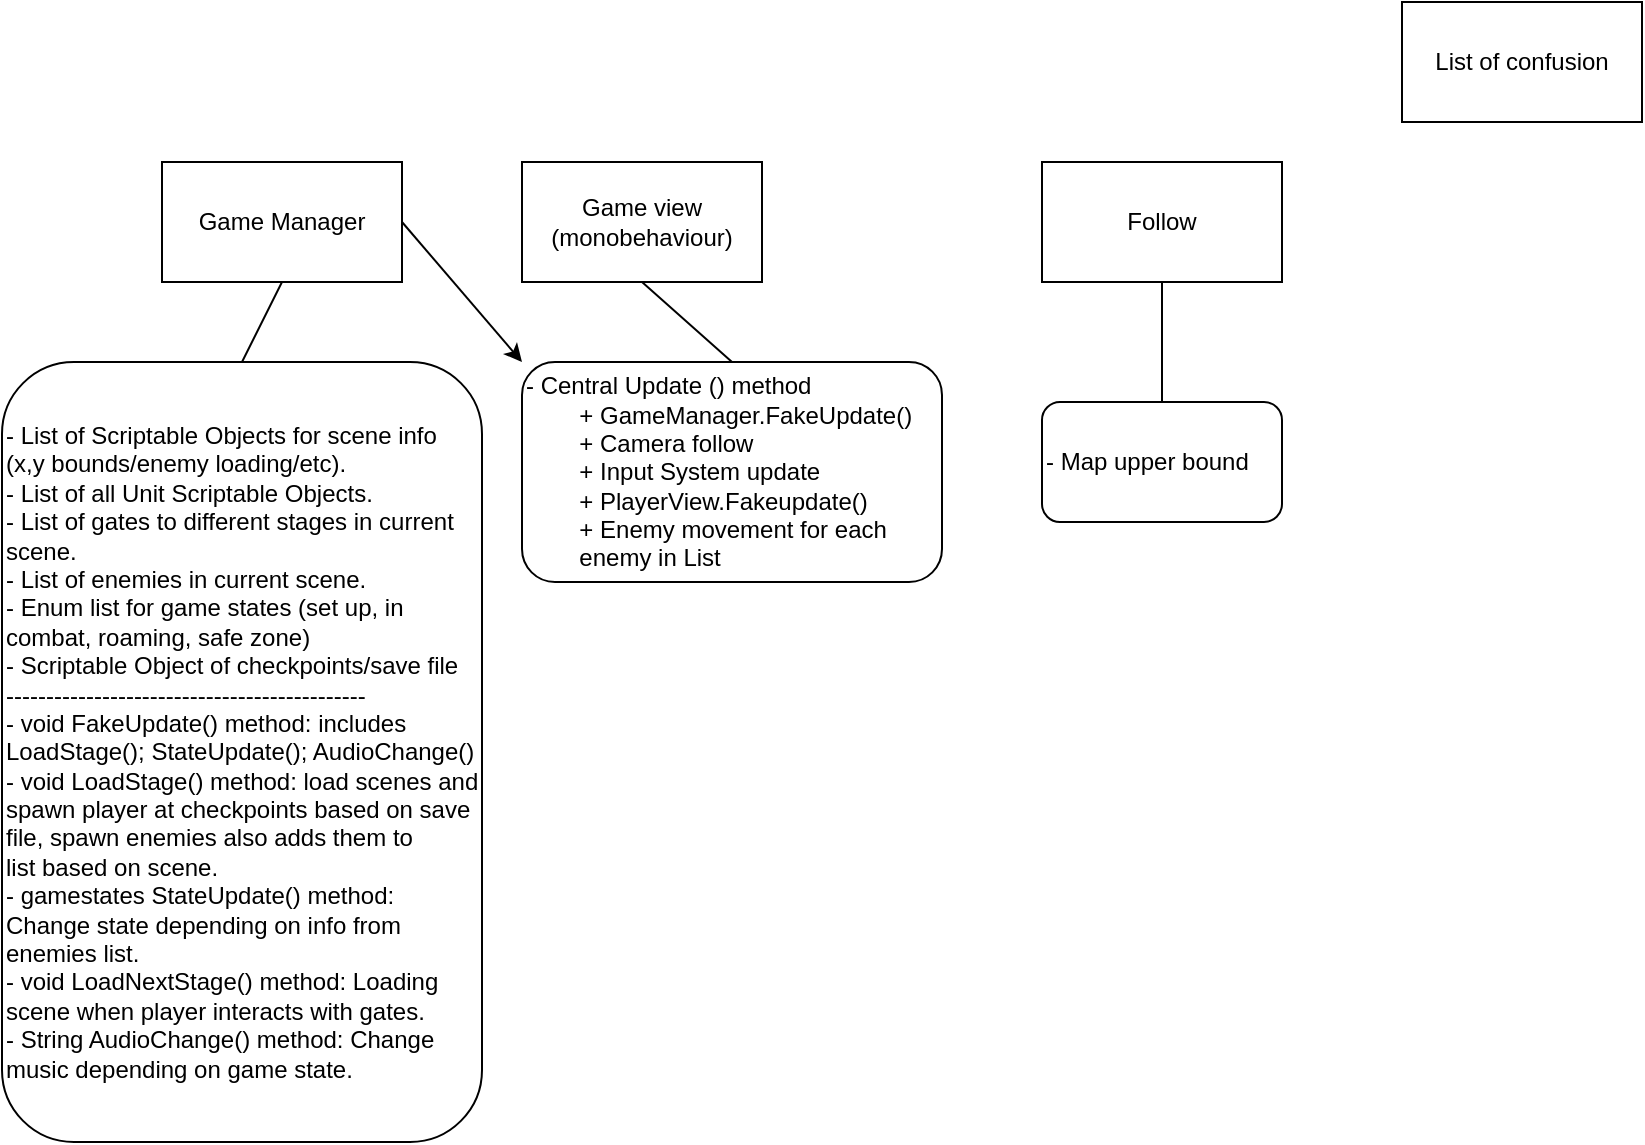 <mxfile version="24.6.4" type="github">
  <diagram name="Page-1" id="mTxW90itcaq0r1PfPk89">
    <mxGraphModel dx="1009" dy="581" grid="1" gridSize="10" guides="1" tooltips="1" connect="1" arrows="1" fold="1" page="1" pageScale="1" pageWidth="850" pageHeight="1100" math="0" shadow="0">
      <root>
        <mxCell id="0" />
        <mxCell id="1" parent="0" />
        <mxCell id="rR1IcOJ0TdtoFGJN7YsJ-1" value="Game Manager" style="rounded=0;whiteSpace=wrap;html=1;" parent="1" vertex="1">
          <mxGeometry x="80" y="110" width="120" height="60" as="geometry" />
        </mxCell>
        <mxCell id="rR1IcOJ0TdtoFGJN7YsJ-4" value="&lt;div&gt;- List of Scriptable Objects for scene info (x,y bounds/enemy loading/etc).&lt;/div&gt;&lt;div&gt;- List of all Unit Scriptable Objects.&lt;/div&gt;&lt;div&gt;- List of gates to different stages in current scene.&lt;/div&gt;&lt;div&gt;- List of enemies in current scene.&lt;br&gt;&lt;/div&gt;&lt;div&gt;- Enum list for game states (set up, in combat, roaming, safe zone)&lt;/div&gt;&lt;div&gt;- Scriptable Object of checkpoints/save file&lt;/div&gt;&lt;div&gt;---------------------------------------------&lt;/div&gt;&lt;div&gt;- void FakeUpdate() method: includes LoadStage(); StateUpdate(); AudioChange()&lt;/div&gt;&lt;div&gt;- void LoadStage() method: load scenes and spawn player at checkpoints&amp;nbsp;&lt;span style=&quot;background-color: initial;&quot;&gt;based on save file&lt;/span&gt;&lt;span style=&quot;background-color: initial;&quot;&gt;, spawn enemies also adds them to list&amp;nbsp;&lt;/span&gt;&lt;span style=&quot;background-color: initial;&quot;&gt;based on scene&lt;/span&gt;&lt;span style=&quot;background-color: initial;&quot;&gt;.&lt;/span&gt;&lt;/div&gt;&lt;div&gt;- gamestates StateUpdate() method: Change state depending on info from enemies list.&lt;/div&gt;&lt;div&gt;- void LoadNextStage() method: Loading scene when player interacts with gates.&lt;/div&gt;&lt;div&gt;- String AudioChange() method: Change music depending on game state.&lt;/div&gt;" style="rounded=1;whiteSpace=wrap;html=1;align=left;" parent="1" vertex="1">
          <mxGeometry y="210" width="240" height="390" as="geometry" />
        </mxCell>
        <mxCell id="rR1IcOJ0TdtoFGJN7YsJ-5" value="" style="endArrow=none;html=1;rounded=0;exitX=0.5;exitY=0;exitDx=0;exitDy=0;entryX=0.5;entryY=1;entryDx=0;entryDy=0;" parent="1" source="rR1IcOJ0TdtoFGJN7YsJ-4" target="rR1IcOJ0TdtoFGJN7YsJ-1" edge="1">
          <mxGeometry width="50" height="50" relative="1" as="geometry">
            <mxPoint x="400" y="330" as="sourcePoint" />
            <mxPoint x="450" y="280" as="targetPoint" />
          </mxGeometry>
        </mxCell>
        <mxCell id="rR1IcOJ0TdtoFGJN7YsJ-6" value="Game view (monobehaviour)" style="rounded=0;whiteSpace=wrap;html=1;" parent="1" vertex="1">
          <mxGeometry x="260" y="110" width="120" height="60" as="geometry" />
        </mxCell>
        <mxCell id="rR1IcOJ0TdtoFGJN7YsJ-7" value="&lt;div&gt;- Central Update () method&lt;/div&gt;&lt;div&gt;&lt;span style=&quot;white-space: pre;&quot;&gt;&#x9;&lt;/span&gt;+ GameManager.FakeUpdate()&lt;br&gt;&lt;/div&gt;&lt;div&gt;&lt;span style=&quot;white-space: pre;&quot;&gt;&#x9;&lt;/span&gt;+ Camera follow&lt;br&gt;&lt;/div&gt;&lt;div&gt;&lt;span style=&quot;white-space: pre;&quot;&gt;&#x9;&lt;/span&gt;+ Input System update&lt;br&gt;&lt;/div&gt;&lt;div&gt;&lt;span style=&quot;white-space: pre;&quot;&gt;&#x9;&lt;/span&gt;+ PlayerView.Fakeupdate()&lt;br&gt;&lt;/div&gt;&lt;div&gt;&lt;span style=&quot;white-space: pre;&quot;&gt;&#x9;&lt;/span&gt;+ Enemy movement for each &lt;span style=&quot;white-space: pre;&quot;&gt;&#x9;&lt;/span&gt;enemy in List&lt;br&gt;&lt;/div&gt;" style="rounded=1;whiteSpace=wrap;html=1;align=left;" parent="1" vertex="1">
          <mxGeometry x="260" y="210" width="210" height="110" as="geometry" />
        </mxCell>
        <mxCell id="rR1IcOJ0TdtoFGJN7YsJ-8" value="" style="endArrow=none;html=1;rounded=0;exitX=0.5;exitY=1;exitDx=0;exitDy=0;entryX=0.5;entryY=0;entryDx=0;entryDy=0;" parent="1" source="rR1IcOJ0TdtoFGJN7YsJ-6" target="rR1IcOJ0TdtoFGJN7YsJ-7" edge="1">
          <mxGeometry width="50" height="50" relative="1" as="geometry">
            <mxPoint x="150" y="220" as="sourcePoint" />
            <mxPoint x="150" y="180" as="targetPoint" />
          </mxGeometry>
        </mxCell>
        <mxCell id="hzWiF1sm6HmeUl0I48Hu-1" value="List of confusion" style="rounded=0;whiteSpace=wrap;html=1;" vertex="1" parent="1">
          <mxGeometry x="700" y="30" width="120" height="60" as="geometry" />
        </mxCell>
        <mxCell id="hzWiF1sm6HmeUl0I48Hu-2" value="" style="endArrow=classic;html=1;rounded=0;exitX=1;exitY=0.5;exitDx=0;exitDy=0;entryX=0;entryY=0;entryDx=0;entryDy=0;" edge="1" parent="1" source="rR1IcOJ0TdtoFGJN7YsJ-1" target="rR1IcOJ0TdtoFGJN7YsJ-7">
          <mxGeometry width="50" height="50" relative="1" as="geometry">
            <mxPoint x="400" y="130" as="sourcePoint" />
            <mxPoint x="450" y="80" as="targetPoint" />
          </mxGeometry>
        </mxCell>
        <mxCell id="hzWiF1sm6HmeUl0I48Hu-3" value="Follow" style="rounded=0;whiteSpace=wrap;html=1;" vertex="1" parent="1">
          <mxGeometry x="520" y="110" width="120" height="60" as="geometry" />
        </mxCell>
        <mxCell id="hzWiF1sm6HmeUl0I48Hu-4" value="- Map upper bound" style="rounded=1;whiteSpace=wrap;html=1;align=left;" vertex="1" parent="1">
          <mxGeometry x="520" y="230" width="120" height="60" as="geometry" />
        </mxCell>
        <mxCell id="hzWiF1sm6HmeUl0I48Hu-5" value="" style="endArrow=none;html=1;rounded=0;exitX=0.5;exitY=0;exitDx=0;exitDy=0;entryX=0.5;entryY=1;entryDx=0;entryDy=0;" edge="1" parent="1" source="hzWiF1sm6HmeUl0I48Hu-4" target="hzWiF1sm6HmeUl0I48Hu-3">
          <mxGeometry width="50" height="50" relative="1" as="geometry">
            <mxPoint x="400" y="130" as="sourcePoint" />
            <mxPoint x="450" y="80" as="targetPoint" />
          </mxGeometry>
        </mxCell>
      </root>
    </mxGraphModel>
  </diagram>
</mxfile>
